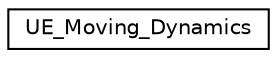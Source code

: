 digraph "Graphical Class Hierarchy"
{
 // LATEX_PDF_SIZE
  edge [fontname="Helvetica",fontsize="10",labelfontname="Helvetica",labelfontsize="10"];
  node [fontname="Helvetica",fontsize="10",shape=record];
  rankdir="LR";
  Node0 [label="UE_Moving_Dynamics",height=0.2,width=0.4,color="black", fillcolor="white", style="filled",URL="$structUE__Moving__Dynamics.html",tooltip=" "];
}
